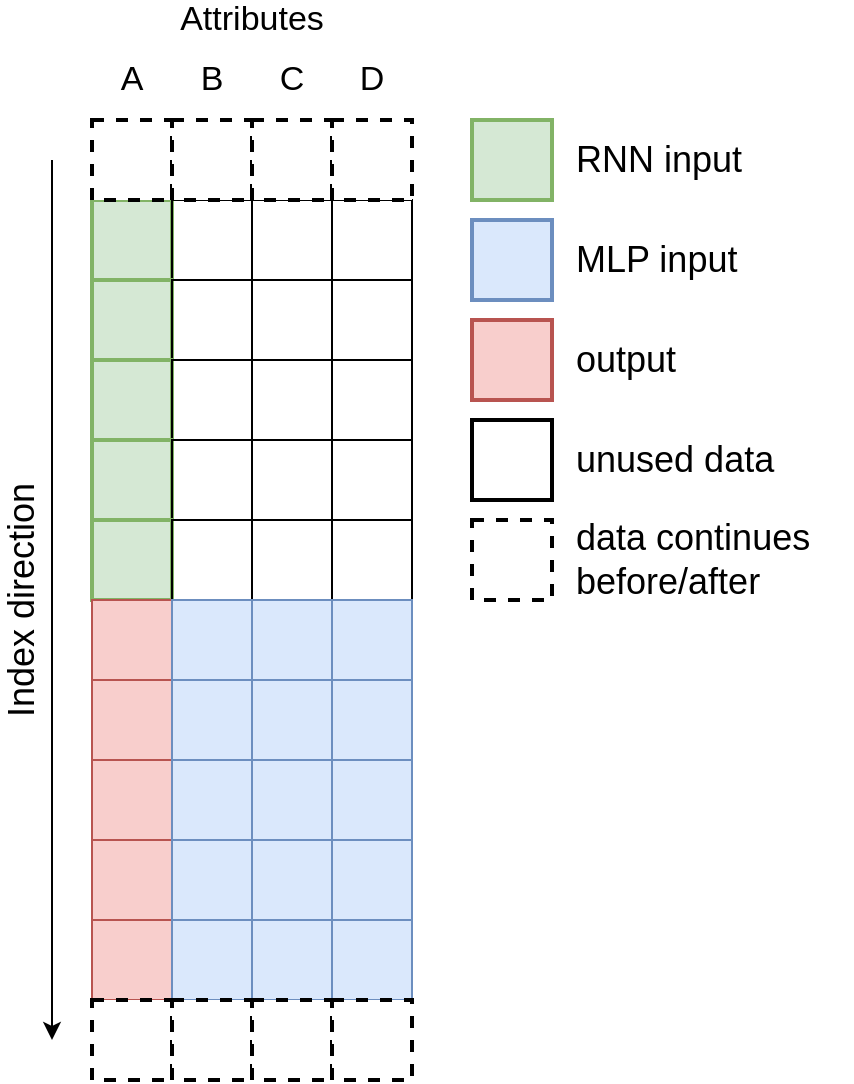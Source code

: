 <mxfile version="14.6.1" type="device"><diagram id="GDOF6fQxiIOHLZvqtpij" name="Page-1"><mxGraphModel dx="1756" dy="990" grid="1" gridSize="10" guides="1" tooltips="1" connect="1" arrows="1" fold="1" page="1" pageScale="1" pageWidth="850" pageHeight="1100" math="0" shadow="0"><root><mxCell id="0"/><mxCell id="1" parent="0"/><mxCell id="ZxwzBCVHmTlr1TB3gaQb-1" value="" style="shape=table;html=1;whiteSpace=wrap;startSize=0;container=1;collapsible=0;childLayout=tableLayout;" vertex="1" parent="1"><mxGeometry x="320" y="200" width="160" height="400" as="geometry"/></mxCell><mxCell id="ZxwzBCVHmTlr1TB3gaQb-6" value="" style="shape=partialRectangle;html=1;whiteSpace=wrap;collapsible=0;dropTarget=0;pointerEvents=0;fillColor=none;top=0;left=0;bottom=0;right=0;points=[[0,0.5],[1,0.5]];portConstraint=eastwest;" vertex="1" parent="ZxwzBCVHmTlr1TB3gaQb-1"><mxGeometry width="160" height="40" as="geometry"/></mxCell><mxCell id="ZxwzBCVHmTlr1TB3gaQb-7" value="" style="shape=partialRectangle;html=1;whiteSpace=wrap;connectable=0;fillColor=#d5e8d4;top=1;left=1;bottom=1;right=1;overflow=hidden;strokeWidth=2;strokeColor=#82b366;" vertex="1" parent="ZxwzBCVHmTlr1TB3gaQb-6"><mxGeometry width="40" height="40" as="geometry"/></mxCell><mxCell id="ZxwzBCVHmTlr1TB3gaQb-8" value="" style="shape=partialRectangle;html=1;whiteSpace=wrap;connectable=0;fillColor=none;top=1;left=1;bottom=1;right=1;overflow=hidden;" vertex="1" parent="ZxwzBCVHmTlr1TB3gaQb-6"><mxGeometry x="40" width="40" height="40" as="geometry"/></mxCell><mxCell id="ZxwzBCVHmTlr1TB3gaQb-9" value="" style="shape=partialRectangle;html=1;whiteSpace=wrap;connectable=0;fillColor=none;top=1;left=1;bottom=1;right=1;overflow=hidden;" vertex="1" parent="ZxwzBCVHmTlr1TB3gaQb-6"><mxGeometry x="80" width="40" height="40" as="geometry"/></mxCell><mxCell id="ZxwzBCVHmTlr1TB3gaQb-15" style="shape=partialRectangle;html=1;whiteSpace=wrap;connectable=0;fillColor=none;top=1;left=1;bottom=1;right=1;overflow=hidden;" vertex="1" parent="ZxwzBCVHmTlr1TB3gaQb-6"><mxGeometry x="120" width="40" height="40" as="geometry"/></mxCell><mxCell id="ZxwzBCVHmTlr1TB3gaQb-10" value="" style="shape=partialRectangle;html=1;whiteSpace=wrap;collapsible=0;dropTarget=0;pointerEvents=0;fillColor=none;top=0;left=0;bottom=0;right=0;points=[[0,0.5],[1,0.5]];portConstraint=eastwest;" vertex="1" parent="ZxwzBCVHmTlr1TB3gaQb-1"><mxGeometry y="40" width="160" height="40" as="geometry"/></mxCell><mxCell id="ZxwzBCVHmTlr1TB3gaQb-11" value="" style="shape=partialRectangle;html=1;whiteSpace=wrap;connectable=0;fillColor=#d5e8d4;top=1;left=1;bottom=1;right=1;overflow=hidden;strokeWidth=2;strokeColor=#82b366;" vertex="1" parent="ZxwzBCVHmTlr1TB3gaQb-10"><mxGeometry width="40" height="40" as="geometry"/></mxCell><mxCell id="ZxwzBCVHmTlr1TB3gaQb-12" value="" style="shape=partialRectangle;html=1;whiteSpace=wrap;connectable=0;fillColor=none;top=1;left=1;bottom=1;right=1;overflow=hidden;" vertex="1" parent="ZxwzBCVHmTlr1TB3gaQb-10"><mxGeometry x="40" width="40" height="40" as="geometry"/></mxCell><mxCell id="ZxwzBCVHmTlr1TB3gaQb-13" value="" style="shape=partialRectangle;html=1;whiteSpace=wrap;connectable=0;fillColor=none;top=1;left=1;bottom=1;right=1;overflow=hidden;" vertex="1" parent="ZxwzBCVHmTlr1TB3gaQb-10"><mxGeometry x="80" width="40" height="40" as="geometry"/></mxCell><mxCell id="ZxwzBCVHmTlr1TB3gaQb-16" style="shape=partialRectangle;html=1;whiteSpace=wrap;connectable=0;fillColor=none;top=1;left=1;bottom=1;right=1;overflow=hidden;" vertex="1" parent="ZxwzBCVHmTlr1TB3gaQb-10"><mxGeometry x="120" width="40" height="40" as="geometry"/></mxCell><mxCell id="ZxwzBCVHmTlr1TB3gaQb-17" style="shape=partialRectangle;html=1;whiteSpace=wrap;collapsible=0;dropTarget=0;pointerEvents=0;fillColor=none;top=0;left=0;bottom=0;right=0;points=[[0,0.5],[1,0.5]];portConstraint=eastwest;" vertex="1" parent="ZxwzBCVHmTlr1TB3gaQb-1"><mxGeometry y="80" width="160" height="40" as="geometry"/></mxCell><mxCell id="ZxwzBCVHmTlr1TB3gaQb-18" style="shape=partialRectangle;html=1;whiteSpace=wrap;connectable=0;fillColor=#d5e8d4;top=1;left=1;bottom=1;right=1;overflow=hidden;strokeWidth=2;strokeColor=#82b366;" vertex="1" parent="ZxwzBCVHmTlr1TB3gaQb-17"><mxGeometry width="40" height="40" as="geometry"/></mxCell><mxCell id="ZxwzBCVHmTlr1TB3gaQb-19" style="shape=partialRectangle;html=1;whiteSpace=wrap;connectable=0;fillColor=none;top=1;left=1;bottom=1;right=1;overflow=hidden;" vertex="1" parent="ZxwzBCVHmTlr1TB3gaQb-17"><mxGeometry x="40" width="40" height="40" as="geometry"/></mxCell><mxCell id="ZxwzBCVHmTlr1TB3gaQb-20" style="shape=partialRectangle;html=1;whiteSpace=wrap;connectable=0;fillColor=none;top=1;left=1;bottom=1;right=1;overflow=hidden;" vertex="1" parent="ZxwzBCVHmTlr1TB3gaQb-17"><mxGeometry x="80" width="40" height="40" as="geometry"/></mxCell><mxCell id="ZxwzBCVHmTlr1TB3gaQb-21" style="shape=partialRectangle;html=1;whiteSpace=wrap;connectable=0;fillColor=none;top=1;left=1;bottom=1;right=1;overflow=hidden;" vertex="1" parent="ZxwzBCVHmTlr1TB3gaQb-17"><mxGeometry x="120" width="40" height="40" as="geometry"/></mxCell><mxCell id="ZxwzBCVHmTlr1TB3gaQb-22" style="shape=partialRectangle;html=1;whiteSpace=wrap;collapsible=0;dropTarget=0;pointerEvents=0;fillColor=none;top=0;left=0;bottom=0;right=0;points=[[0,0.5],[1,0.5]];portConstraint=eastwest;" vertex="1" parent="ZxwzBCVHmTlr1TB3gaQb-1"><mxGeometry y="120" width="160" height="40" as="geometry"/></mxCell><mxCell id="ZxwzBCVHmTlr1TB3gaQb-23" style="shape=partialRectangle;html=1;whiteSpace=wrap;connectable=0;fillColor=#d5e8d4;top=1;left=1;bottom=1;right=1;overflow=hidden;strokeWidth=2;strokeColor=#82b366;" vertex="1" parent="ZxwzBCVHmTlr1TB3gaQb-22"><mxGeometry width="40" height="40" as="geometry"/></mxCell><mxCell id="ZxwzBCVHmTlr1TB3gaQb-24" style="shape=partialRectangle;html=1;whiteSpace=wrap;connectable=0;fillColor=none;top=1;left=1;bottom=1;right=1;overflow=hidden;" vertex="1" parent="ZxwzBCVHmTlr1TB3gaQb-22"><mxGeometry x="40" width="40" height="40" as="geometry"/></mxCell><mxCell id="ZxwzBCVHmTlr1TB3gaQb-25" style="shape=partialRectangle;html=1;whiteSpace=wrap;connectable=0;fillColor=none;top=1;left=1;bottom=1;right=1;overflow=hidden;" vertex="1" parent="ZxwzBCVHmTlr1TB3gaQb-22"><mxGeometry x="80" width="40" height="40" as="geometry"/></mxCell><mxCell id="ZxwzBCVHmTlr1TB3gaQb-26" style="shape=partialRectangle;html=1;whiteSpace=wrap;connectable=0;fillColor=none;top=1;left=1;bottom=1;right=1;overflow=hidden;" vertex="1" parent="ZxwzBCVHmTlr1TB3gaQb-22"><mxGeometry x="120" width="40" height="40" as="geometry"/></mxCell><mxCell id="ZxwzBCVHmTlr1TB3gaQb-27" style="shape=partialRectangle;html=1;whiteSpace=wrap;collapsible=0;dropTarget=0;pointerEvents=0;fillColor=none;top=0;left=0;bottom=0;right=0;points=[[0,0.5],[1,0.5]];portConstraint=eastwest;" vertex="1" parent="ZxwzBCVHmTlr1TB3gaQb-1"><mxGeometry y="160" width="160" height="40" as="geometry"/></mxCell><mxCell id="ZxwzBCVHmTlr1TB3gaQb-28" style="shape=partialRectangle;html=1;whiteSpace=wrap;connectable=0;fillColor=#d5e8d4;top=1;left=1;bottom=1;right=1;overflow=hidden;strokeWidth=2;strokeColor=#82b366;" vertex="1" parent="ZxwzBCVHmTlr1TB3gaQb-27"><mxGeometry width="40" height="40" as="geometry"/></mxCell><mxCell id="ZxwzBCVHmTlr1TB3gaQb-29" style="shape=partialRectangle;html=1;whiteSpace=wrap;connectable=0;fillColor=none;top=1;left=1;bottom=1;right=1;overflow=hidden;" vertex="1" parent="ZxwzBCVHmTlr1TB3gaQb-27"><mxGeometry x="40" width="40" height="40" as="geometry"/></mxCell><mxCell id="ZxwzBCVHmTlr1TB3gaQb-30" style="shape=partialRectangle;html=1;whiteSpace=wrap;connectable=0;fillColor=none;top=1;left=1;bottom=1;right=1;overflow=hidden;" vertex="1" parent="ZxwzBCVHmTlr1TB3gaQb-27"><mxGeometry x="80" width="40" height="40" as="geometry"/></mxCell><mxCell id="ZxwzBCVHmTlr1TB3gaQb-31" style="shape=partialRectangle;html=1;whiteSpace=wrap;connectable=0;fillColor=none;top=1;left=1;bottom=1;right=1;overflow=hidden;" vertex="1" parent="ZxwzBCVHmTlr1TB3gaQb-27"><mxGeometry x="120" width="40" height="40" as="geometry"/></mxCell><mxCell id="ZxwzBCVHmTlr1TB3gaQb-32" style="shape=partialRectangle;html=1;whiteSpace=wrap;collapsible=0;dropTarget=0;pointerEvents=0;fillColor=none;top=0;left=0;bottom=0;right=0;points=[[0,0.5],[1,0.5]];portConstraint=eastwest;" vertex="1" parent="ZxwzBCVHmTlr1TB3gaQb-1"><mxGeometry y="200" width="160" height="40" as="geometry"/></mxCell><mxCell id="ZxwzBCVHmTlr1TB3gaQb-33" style="shape=partialRectangle;html=1;whiteSpace=wrap;connectable=0;fillColor=#f8cecc;top=1;left=1;bottom=1;right=1;overflow=hidden;strokeColor=#b85450;" vertex="1" parent="ZxwzBCVHmTlr1TB3gaQb-32"><mxGeometry width="40" height="40" as="geometry"/></mxCell><mxCell id="ZxwzBCVHmTlr1TB3gaQb-34" style="shape=partialRectangle;html=1;whiteSpace=wrap;connectable=0;fillColor=#dae8fc;top=1;left=1;bottom=1;right=1;overflow=hidden;strokeColor=#6c8ebf;" vertex="1" parent="ZxwzBCVHmTlr1TB3gaQb-32"><mxGeometry x="40" width="40" height="40" as="geometry"/></mxCell><mxCell id="ZxwzBCVHmTlr1TB3gaQb-35" style="shape=partialRectangle;html=1;whiteSpace=wrap;connectable=0;fillColor=#dae8fc;top=1;left=1;bottom=1;right=1;overflow=hidden;strokeColor=#6c8ebf;" vertex="1" parent="ZxwzBCVHmTlr1TB3gaQb-32"><mxGeometry x="80" width="40" height="40" as="geometry"/></mxCell><mxCell id="ZxwzBCVHmTlr1TB3gaQb-36" style="shape=partialRectangle;html=1;whiteSpace=wrap;connectable=0;fillColor=#dae8fc;top=1;left=1;bottom=1;right=1;overflow=hidden;strokeColor=#6c8ebf;" vertex="1" parent="ZxwzBCVHmTlr1TB3gaQb-32"><mxGeometry x="120" width="40" height="40" as="geometry"/></mxCell><mxCell id="ZxwzBCVHmTlr1TB3gaQb-37" style="shape=partialRectangle;html=1;whiteSpace=wrap;collapsible=0;dropTarget=0;pointerEvents=0;fillColor=none;top=0;left=0;bottom=0;right=0;points=[[0,0.5],[1,0.5]];portConstraint=eastwest;" vertex="1" parent="ZxwzBCVHmTlr1TB3gaQb-1"><mxGeometry y="240" width="160" height="40" as="geometry"/></mxCell><mxCell id="ZxwzBCVHmTlr1TB3gaQb-38" style="shape=partialRectangle;html=1;whiteSpace=wrap;connectable=0;fillColor=#f8cecc;top=1;left=1;bottom=1;right=1;overflow=hidden;strokeColor=#b85450;" vertex="1" parent="ZxwzBCVHmTlr1TB3gaQb-37"><mxGeometry width="40" height="40" as="geometry"/></mxCell><mxCell id="ZxwzBCVHmTlr1TB3gaQb-39" style="shape=partialRectangle;html=1;whiteSpace=wrap;connectable=0;fillColor=#dae8fc;top=1;left=1;bottom=1;right=1;overflow=hidden;strokeColor=#6c8ebf;" vertex="1" parent="ZxwzBCVHmTlr1TB3gaQb-37"><mxGeometry x="40" width="40" height="40" as="geometry"/></mxCell><mxCell id="ZxwzBCVHmTlr1TB3gaQb-40" style="shape=partialRectangle;html=1;whiteSpace=wrap;connectable=0;fillColor=#dae8fc;top=1;left=1;bottom=1;right=1;overflow=hidden;strokeColor=#6c8ebf;" vertex="1" parent="ZxwzBCVHmTlr1TB3gaQb-37"><mxGeometry x="80" width="40" height="40" as="geometry"/></mxCell><mxCell id="ZxwzBCVHmTlr1TB3gaQb-41" style="shape=partialRectangle;html=1;whiteSpace=wrap;connectable=0;fillColor=#dae8fc;top=1;left=1;bottom=1;right=1;overflow=hidden;strokeColor=#6c8ebf;" vertex="1" parent="ZxwzBCVHmTlr1TB3gaQb-37"><mxGeometry x="120" width="40" height="40" as="geometry"/></mxCell><mxCell id="ZxwzBCVHmTlr1TB3gaQb-42" style="shape=partialRectangle;html=1;whiteSpace=wrap;collapsible=0;dropTarget=0;pointerEvents=0;fillColor=none;top=0;left=0;bottom=0;right=0;points=[[0,0.5],[1,0.5]];portConstraint=eastwest;" vertex="1" parent="ZxwzBCVHmTlr1TB3gaQb-1"><mxGeometry y="280" width="160" height="40" as="geometry"/></mxCell><mxCell id="ZxwzBCVHmTlr1TB3gaQb-43" style="shape=partialRectangle;html=1;whiteSpace=wrap;connectable=0;fillColor=#f8cecc;top=1;left=1;bottom=1;right=1;overflow=hidden;strokeColor=#b85450;" vertex="1" parent="ZxwzBCVHmTlr1TB3gaQb-42"><mxGeometry width="40" height="40" as="geometry"/></mxCell><mxCell id="ZxwzBCVHmTlr1TB3gaQb-44" style="shape=partialRectangle;html=1;whiteSpace=wrap;connectable=0;fillColor=#dae8fc;top=1;left=1;bottom=1;right=1;overflow=hidden;strokeColor=#6c8ebf;" vertex="1" parent="ZxwzBCVHmTlr1TB3gaQb-42"><mxGeometry x="40" width="40" height="40" as="geometry"/></mxCell><mxCell id="ZxwzBCVHmTlr1TB3gaQb-45" style="shape=partialRectangle;html=1;whiteSpace=wrap;connectable=0;fillColor=#dae8fc;top=1;left=1;bottom=1;right=1;overflow=hidden;strokeColor=#6c8ebf;" vertex="1" parent="ZxwzBCVHmTlr1TB3gaQb-42"><mxGeometry x="80" width="40" height="40" as="geometry"/></mxCell><mxCell id="ZxwzBCVHmTlr1TB3gaQb-46" style="shape=partialRectangle;html=1;whiteSpace=wrap;connectable=0;fillColor=#dae8fc;top=1;left=1;bottom=1;right=1;overflow=hidden;strokeColor=#6c8ebf;" vertex="1" parent="ZxwzBCVHmTlr1TB3gaQb-42"><mxGeometry x="120" width="40" height="40" as="geometry"/></mxCell><mxCell id="ZxwzBCVHmTlr1TB3gaQb-47" style="shape=partialRectangle;html=1;whiteSpace=wrap;collapsible=0;dropTarget=0;pointerEvents=0;fillColor=none;top=0;left=0;bottom=0;right=0;points=[[0,0.5],[1,0.5]];portConstraint=eastwest;" vertex="1" parent="ZxwzBCVHmTlr1TB3gaQb-1"><mxGeometry y="320" width="160" height="40" as="geometry"/></mxCell><mxCell id="ZxwzBCVHmTlr1TB3gaQb-48" style="shape=partialRectangle;html=1;whiteSpace=wrap;connectable=0;fillColor=#f8cecc;top=1;left=1;bottom=1;right=1;overflow=hidden;strokeColor=#b85450;" vertex="1" parent="ZxwzBCVHmTlr1TB3gaQb-47"><mxGeometry width="40" height="40" as="geometry"/></mxCell><mxCell id="ZxwzBCVHmTlr1TB3gaQb-49" style="shape=partialRectangle;html=1;whiteSpace=wrap;connectable=0;fillColor=#dae8fc;top=1;left=1;bottom=1;right=1;overflow=hidden;strokeColor=#6c8ebf;" vertex="1" parent="ZxwzBCVHmTlr1TB3gaQb-47"><mxGeometry x="40" width="40" height="40" as="geometry"/></mxCell><mxCell id="ZxwzBCVHmTlr1TB3gaQb-50" style="shape=partialRectangle;html=1;whiteSpace=wrap;connectable=0;fillColor=#dae8fc;top=1;left=1;bottom=1;right=1;overflow=hidden;strokeColor=#6c8ebf;" vertex="1" parent="ZxwzBCVHmTlr1TB3gaQb-47"><mxGeometry x="80" width="40" height="40" as="geometry"/></mxCell><mxCell id="ZxwzBCVHmTlr1TB3gaQb-51" style="shape=partialRectangle;html=1;whiteSpace=wrap;connectable=0;fillColor=#dae8fc;top=1;left=1;bottom=1;right=1;overflow=hidden;strokeColor=#6c8ebf;" vertex="1" parent="ZxwzBCVHmTlr1TB3gaQb-47"><mxGeometry x="120" width="40" height="40" as="geometry"/></mxCell><mxCell id="ZxwzBCVHmTlr1TB3gaQb-52" style="shape=partialRectangle;html=1;whiteSpace=wrap;collapsible=0;dropTarget=0;pointerEvents=0;fillColor=none;top=0;left=0;bottom=0;right=0;points=[[0,0.5],[1,0.5]];portConstraint=eastwest;" vertex="1" parent="ZxwzBCVHmTlr1TB3gaQb-1"><mxGeometry y="360" width="160" height="40" as="geometry"/></mxCell><mxCell id="ZxwzBCVHmTlr1TB3gaQb-53" style="shape=partialRectangle;html=1;whiteSpace=wrap;connectable=0;fillColor=#f8cecc;top=1;left=1;bottom=1;right=1;overflow=hidden;strokeColor=#b85450;" vertex="1" parent="ZxwzBCVHmTlr1TB3gaQb-52"><mxGeometry width="40" height="40" as="geometry"/></mxCell><mxCell id="ZxwzBCVHmTlr1TB3gaQb-54" style="shape=partialRectangle;html=1;whiteSpace=wrap;connectable=0;fillColor=#dae8fc;top=1;left=1;bottom=1;right=1;overflow=hidden;strokeColor=#6c8ebf;" vertex="1" parent="ZxwzBCVHmTlr1TB3gaQb-52"><mxGeometry x="40" width="40" height="40" as="geometry"/></mxCell><mxCell id="ZxwzBCVHmTlr1TB3gaQb-55" style="shape=partialRectangle;html=1;whiteSpace=wrap;connectable=0;fillColor=#dae8fc;top=1;left=1;bottom=1;right=1;overflow=hidden;strokeColor=#6c8ebf;" vertex="1" parent="ZxwzBCVHmTlr1TB3gaQb-52"><mxGeometry x="80" width="40" height="40" as="geometry"/></mxCell><mxCell id="ZxwzBCVHmTlr1TB3gaQb-56" style="shape=partialRectangle;html=1;whiteSpace=wrap;connectable=0;fillColor=#dae8fc;top=1;left=1;bottom=1;right=1;overflow=hidden;strokeColor=#6c8ebf;" vertex="1" parent="ZxwzBCVHmTlr1TB3gaQb-52"><mxGeometry x="120" width="40" height="40" as="geometry"/></mxCell><mxCell id="ZxwzBCVHmTlr1TB3gaQb-157" value="" style="endArrow=classic;html=1;" edge="1" parent="1"><mxGeometry width="50" height="50" relative="1" as="geometry"><mxPoint x="300" y="180" as="sourcePoint"/><mxPoint x="300" y="620" as="targetPoint"/></mxGeometry></mxCell><mxCell id="ZxwzBCVHmTlr1TB3gaQb-158" value="&lt;font style=&quot;font-size: 18px&quot;&gt;Index direction&lt;/font&gt;" style="text;html=1;strokeColor=none;fillColor=none;align=center;verticalAlign=middle;whiteSpace=wrap;rounded=0;rotation=-90;" vertex="1" parent="1"><mxGeometry x="220" y="390" width="130" height="20" as="geometry"/></mxCell><mxCell id="ZxwzBCVHmTlr1TB3gaQb-159" value="&lt;font style=&quot;font-size: 17px&quot;&gt;Attributes&lt;/font&gt;" style="text;html=1;strokeColor=none;fillColor=none;align=center;verticalAlign=middle;whiteSpace=wrap;rounded=0;rotation=0;" vertex="1" parent="1"><mxGeometry x="320" y="100" width="160" height="20" as="geometry"/></mxCell><mxCell id="ZxwzBCVHmTlr1TB3gaQb-160" value="&lt;font style=&quot;font-size: 17px&quot;&gt;A&lt;/font&gt;" style="text;html=1;strokeColor=none;fillColor=none;align=center;verticalAlign=middle;whiteSpace=wrap;rounded=0;rotation=0;" vertex="1" parent="1"><mxGeometry x="330" y="130" width="20" height="20" as="geometry"/></mxCell><mxCell id="ZxwzBCVHmTlr1TB3gaQb-161" value="&lt;font style=&quot;font-size: 17px&quot;&gt;B&lt;/font&gt;" style="text;html=1;strokeColor=none;fillColor=none;align=center;verticalAlign=middle;whiteSpace=wrap;rounded=0;rotation=0;" vertex="1" parent="1"><mxGeometry x="370" y="130" width="20" height="20" as="geometry"/></mxCell><mxCell id="ZxwzBCVHmTlr1TB3gaQb-162" value="&lt;font style=&quot;font-size: 17px&quot;&gt;C&lt;/font&gt;" style="text;html=1;strokeColor=none;fillColor=none;align=center;verticalAlign=middle;whiteSpace=wrap;rounded=0;rotation=0;" vertex="1" parent="1"><mxGeometry x="410" y="130" width="20" height="20" as="geometry"/></mxCell><mxCell id="ZxwzBCVHmTlr1TB3gaQb-163" value="&lt;font style=&quot;font-size: 17px&quot;&gt;D&lt;/font&gt;" style="text;html=1;strokeColor=none;fillColor=none;align=center;verticalAlign=middle;whiteSpace=wrap;rounded=0;rotation=0;" vertex="1" parent="1"><mxGeometry x="450" y="130" width="20" height="20" as="geometry"/></mxCell><mxCell id="ZxwzBCVHmTlr1TB3gaQb-165" value="" style="rounded=0;whiteSpace=wrap;html=1;strokeWidth=2;fillColor=#d5e8d4;strokeColor=#82b366;" vertex="1" parent="1"><mxGeometry x="510" y="160" width="40" height="40" as="geometry"/></mxCell><mxCell id="ZxwzBCVHmTlr1TB3gaQb-166" value="" style="rounded=0;whiteSpace=wrap;html=1;strokeWidth=2;fillColor=#f8cecc;strokeColor=#b85450;" vertex="1" parent="1"><mxGeometry x="510" y="260" width="40" height="40" as="geometry"/></mxCell><mxCell id="ZxwzBCVHmTlr1TB3gaQb-167" value="" style="rounded=0;whiteSpace=wrap;html=1;strokeWidth=2;fillColor=#dae8fc;strokeColor=#6c8ebf;" vertex="1" parent="1"><mxGeometry x="510" y="210" width="40" height="40" as="geometry"/></mxCell><mxCell id="ZxwzBCVHmTlr1TB3gaQb-168" value="&lt;font style=&quot;font-size: 18px&quot;&gt;RNN input&lt;/font&gt;" style="text;html=1;strokeColor=none;fillColor=none;align=left;verticalAlign=middle;whiteSpace=wrap;rounded=0;" vertex="1" parent="1"><mxGeometry x="560" y="170" width="110" height="20" as="geometry"/></mxCell><mxCell id="ZxwzBCVHmTlr1TB3gaQb-169" value="&lt;font style=&quot;font-size: 18px&quot;&gt;MLP input&lt;/font&gt;" style="text;html=1;strokeColor=none;fillColor=none;align=left;verticalAlign=middle;whiteSpace=wrap;rounded=0;" vertex="1" parent="1"><mxGeometry x="560" y="220" width="110" height="20" as="geometry"/></mxCell><mxCell id="ZxwzBCVHmTlr1TB3gaQb-170" value="&lt;font style=&quot;font-size: 18px&quot;&gt;output&lt;/font&gt;" style="text;html=1;strokeColor=none;fillColor=none;align=left;verticalAlign=middle;whiteSpace=wrap;rounded=0;" vertex="1" parent="1"><mxGeometry x="560" y="270" width="110" height="20" as="geometry"/></mxCell><mxCell id="ZxwzBCVHmTlr1TB3gaQb-171" value="" style="rounded=0;whiteSpace=wrap;html=1;strokeWidth=2;" vertex="1" parent="1"><mxGeometry x="510" y="310" width="40" height="40" as="geometry"/></mxCell><mxCell id="ZxwzBCVHmTlr1TB3gaQb-172" value="&lt;font style=&quot;font-size: 18px&quot;&gt;unused data&lt;br&gt;&lt;/font&gt;" style="text;html=1;strokeColor=none;fillColor=none;align=left;verticalAlign=middle;whiteSpace=wrap;rounded=0;" vertex="1" parent="1"><mxGeometry x="560" y="320" width="110" height="20" as="geometry"/></mxCell><mxCell id="ZxwzBCVHmTlr1TB3gaQb-173" value="" style="rounded=0;whiteSpace=wrap;html=1;strokeWidth=2;dashed=1;" vertex="1" parent="1"><mxGeometry x="320" y="600" width="40" height="40" as="geometry"/></mxCell><mxCell id="ZxwzBCVHmTlr1TB3gaQb-174" value="" style="rounded=0;whiteSpace=wrap;html=1;strokeWidth=2;dashed=1;" vertex="1" parent="1"><mxGeometry x="360" y="600" width="40" height="40" as="geometry"/></mxCell><mxCell id="ZxwzBCVHmTlr1TB3gaQb-175" value="" style="rounded=0;whiteSpace=wrap;html=1;strokeWidth=2;dashed=1;" vertex="1" parent="1"><mxGeometry x="400" y="600" width="40" height="40" as="geometry"/></mxCell><mxCell id="ZxwzBCVHmTlr1TB3gaQb-176" value="" style="rounded=0;whiteSpace=wrap;html=1;strokeWidth=2;dashed=1;" vertex="1" parent="1"><mxGeometry x="440" y="600" width="40" height="40" as="geometry"/></mxCell><mxCell id="ZxwzBCVHmTlr1TB3gaQb-177" value="" style="rounded=0;whiteSpace=wrap;html=1;strokeWidth=2;dashed=1;" vertex="1" parent="1"><mxGeometry x="320" y="160" width="40" height="40" as="geometry"/></mxCell><mxCell id="ZxwzBCVHmTlr1TB3gaQb-178" value="" style="rounded=0;whiteSpace=wrap;html=1;strokeWidth=2;dashed=1;" vertex="1" parent="1"><mxGeometry x="360" y="160" width="40" height="40" as="geometry"/></mxCell><mxCell id="ZxwzBCVHmTlr1TB3gaQb-179" value="" style="rounded=0;whiteSpace=wrap;html=1;strokeWidth=2;dashed=1;" vertex="1" parent="1"><mxGeometry x="400" y="160" width="40" height="40" as="geometry"/></mxCell><mxCell id="ZxwzBCVHmTlr1TB3gaQb-180" value="" style="rounded=0;whiteSpace=wrap;html=1;strokeWidth=2;dashed=1;" vertex="1" parent="1"><mxGeometry x="440" y="160" width="40" height="40" as="geometry"/></mxCell><mxCell id="ZxwzBCVHmTlr1TB3gaQb-181" value="" style="rounded=0;whiteSpace=wrap;html=1;strokeWidth=2;dashed=1;" vertex="1" parent="1"><mxGeometry x="510" y="360" width="40" height="40" as="geometry"/></mxCell><mxCell id="ZxwzBCVHmTlr1TB3gaQb-182" value="&lt;font style=&quot;font-size: 18px&quot;&gt;data continues before/after&lt;br&gt;&lt;/font&gt;" style="text;html=1;strokeColor=none;fillColor=none;align=left;verticalAlign=middle;whiteSpace=wrap;rounded=0;" vertex="1" parent="1"><mxGeometry x="560" y="360" width="140" height="40" as="geometry"/></mxCell></root></mxGraphModel></diagram></mxfile>